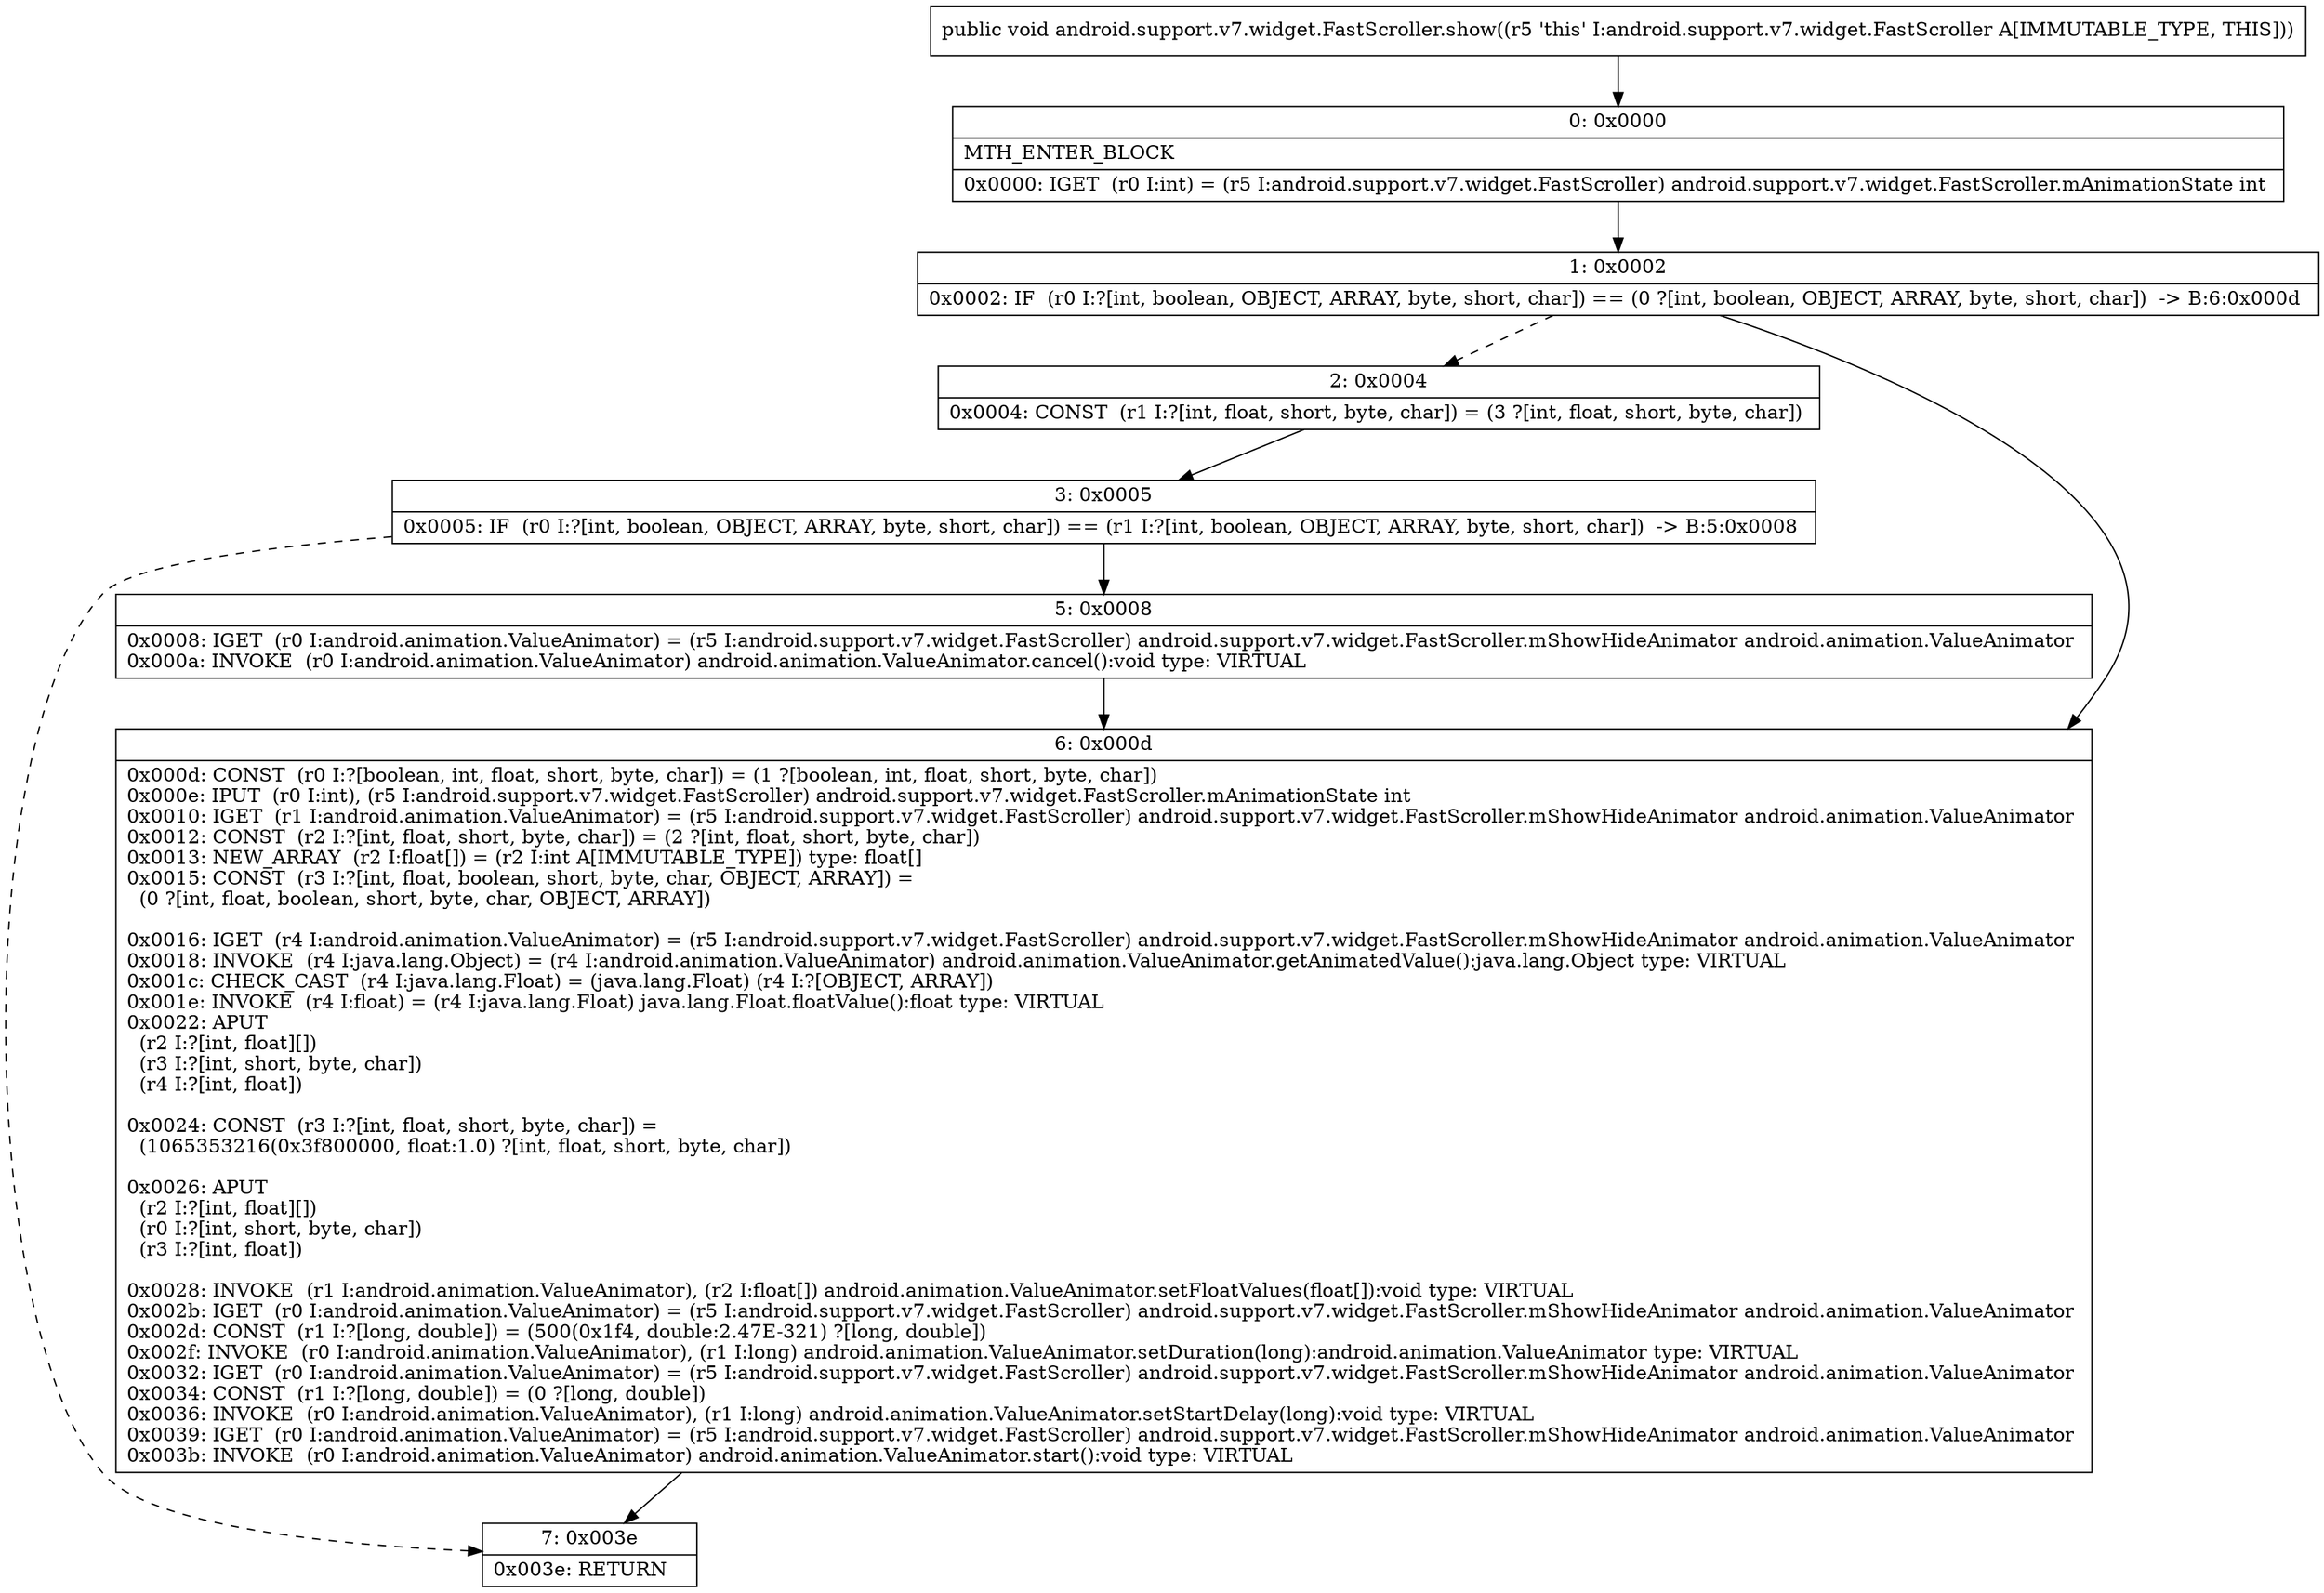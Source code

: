 digraph "CFG forandroid.support.v7.widget.FastScroller.show()V" {
Node_0 [shape=record,label="{0\:\ 0x0000|MTH_ENTER_BLOCK\l|0x0000: IGET  (r0 I:int) = (r5 I:android.support.v7.widget.FastScroller) android.support.v7.widget.FastScroller.mAnimationState int \l}"];
Node_1 [shape=record,label="{1\:\ 0x0002|0x0002: IF  (r0 I:?[int, boolean, OBJECT, ARRAY, byte, short, char]) == (0 ?[int, boolean, OBJECT, ARRAY, byte, short, char])  \-\> B:6:0x000d \l}"];
Node_2 [shape=record,label="{2\:\ 0x0004|0x0004: CONST  (r1 I:?[int, float, short, byte, char]) = (3 ?[int, float, short, byte, char]) \l}"];
Node_3 [shape=record,label="{3\:\ 0x0005|0x0005: IF  (r0 I:?[int, boolean, OBJECT, ARRAY, byte, short, char]) == (r1 I:?[int, boolean, OBJECT, ARRAY, byte, short, char])  \-\> B:5:0x0008 \l}"];
Node_5 [shape=record,label="{5\:\ 0x0008|0x0008: IGET  (r0 I:android.animation.ValueAnimator) = (r5 I:android.support.v7.widget.FastScroller) android.support.v7.widget.FastScroller.mShowHideAnimator android.animation.ValueAnimator \l0x000a: INVOKE  (r0 I:android.animation.ValueAnimator) android.animation.ValueAnimator.cancel():void type: VIRTUAL \l}"];
Node_6 [shape=record,label="{6\:\ 0x000d|0x000d: CONST  (r0 I:?[boolean, int, float, short, byte, char]) = (1 ?[boolean, int, float, short, byte, char]) \l0x000e: IPUT  (r0 I:int), (r5 I:android.support.v7.widget.FastScroller) android.support.v7.widget.FastScroller.mAnimationState int \l0x0010: IGET  (r1 I:android.animation.ValueAnimator) = (r5 I:android.support.v7.widget.FastScroller) android.support.v7.widget.FastScroller.mShowHideAnimator android.animation.ValueAnimator \l0x0012: CONST  (r2 I:?[int, float, short, byte, char]) = (2 ?[int, float, short, byte, char]) \l0x0013: NEW_ARRAY  (r2 I:float[]) = (r2 I:int A[IMMUTABLE_TYPE]) type: float[] \l0x0015: CONST  (r3 I:?[int, float, boolean, short, byte, char, OBJECT, ARRAY]) = \l  (0 ?[int, float, boolean, short, byte, char, OBJECT, ARRAY])\l \l0x0016: IGET  (r4 I:android.animation.ValueAnimator) = (r5 I:android.support.v7.widget.FastScroller) android.support.v7.widget.FastScroller.mShowHideAnimator android.animation.ValueAnimator \l0x0018: INVOKE  (r4 I:java.lang.Object) = (r4 I:android.animation.ValueAnimator) android.animation.ValueAnimator.getAnimatedValue():java.lang.Object type: VIRTUAL \l0x001c: CHECK_CAST  (r4 I:java.lang.Float) = (java.lang.Float) (r4 I:?[OBJECT, ARRAY]) \l0x001e: INVOKE  (r4 I:float) = (r4 I:java.lang.Float) java.lang.Float.floatValue():float type: VIRTUAL \l0x0022: APUT  \l  (r2 I:?[int, float][])\l  (r3 I:?[int, short, byte, char])\l  (r4 I:?[int, float])\l \l0x0024: CONST  (r3 I:?[int, float, short, byte, char]) = \l  (1065353216(0x3f800000, float:1.0) ?[int, float, short, byte, char])\l \l0x0026: APUT  \l  (r2 I:?[int, float][])\l  (r0 I:?[int, short, byte, char])\l  (r3 I:?[int, float])\l \l0x0028: INVOKE  (r1 I:android.animation.ValueAnimator), (r2 I:float[]) android.animation.ValueAnimator.setFloatValues(float[]):void type: VIRTUAL \l0x002b: IGET  (r0 I:android.animation.ValueAnimator) = (r5 I:android.support.v7.widget.FastScroller) android.support.v7.widget.FastScroller.mShowHideAnimator android.animation.ValueAnimator \l0x002d: CONST  (r1 I:?[long, double]) = (500(0x1f4, double:2.47E\-321) ?[long, double]) \l0x002f: INVOKE  (r0 I:android.animation.ValueAnimator), (r1 I:long) android.animation.ValueAnimator.setDuration(long):android.animation.ValueAnimator type: VIRTUAL \l0x0032: IGET  (r0 I:android.animation.ValueAnimator) = (r5 I:android.support.v7.widget.FastScroller) android.support.v7.widget.FastScroller.mShowHideAnimator android.animation.ValueAnimator \l0x0034: CONST  (r1 I:?[long, double]) = (0 ?[long, double]) \l0x0036: INVOKE  (r0 I:android.animation.ValueAnimator), (r1 I:long) android.animation.ValueAnimator.setStartDelay(long):void type: VIRTUAL \l0x0039: IGET  (r0 I:android.animation.ValueAnimator) = (r5 I:android.support.v7.widget.FastScroller) android.support.v7.widget.FastScroller.mShowHideAnimator android.animation.ValueAnimator \l0x003b: INVOKE  (r0 I:android.animation.ValueAnimator) android.animation.ValueAnimator.start():void type: VIRTUAL \l}"];
Node_7 [shape=record,label="{7\:\ 0x003e|0x003e: RETURN   \l}"];
MethodNode[shape=record,label="{public void android.support.v7.widget.FastScroller.show((r5 'this' I:android.support.v7.widget.FastScroller A[IMMUTABLE_TYPE, THIS])) }"];
MethodNode -> Node_0;
Node_0 -> Node_1;
Node_1 -> Node_2[style=dashed];
Node_1 -> Node_6;
Node_2 -> Node_3;
Node_3 -> Node_5;
Node_3 -> Node_7[style=dashed];
Node_5 -> Node_6;
Node_6 -> Node_7;
}


